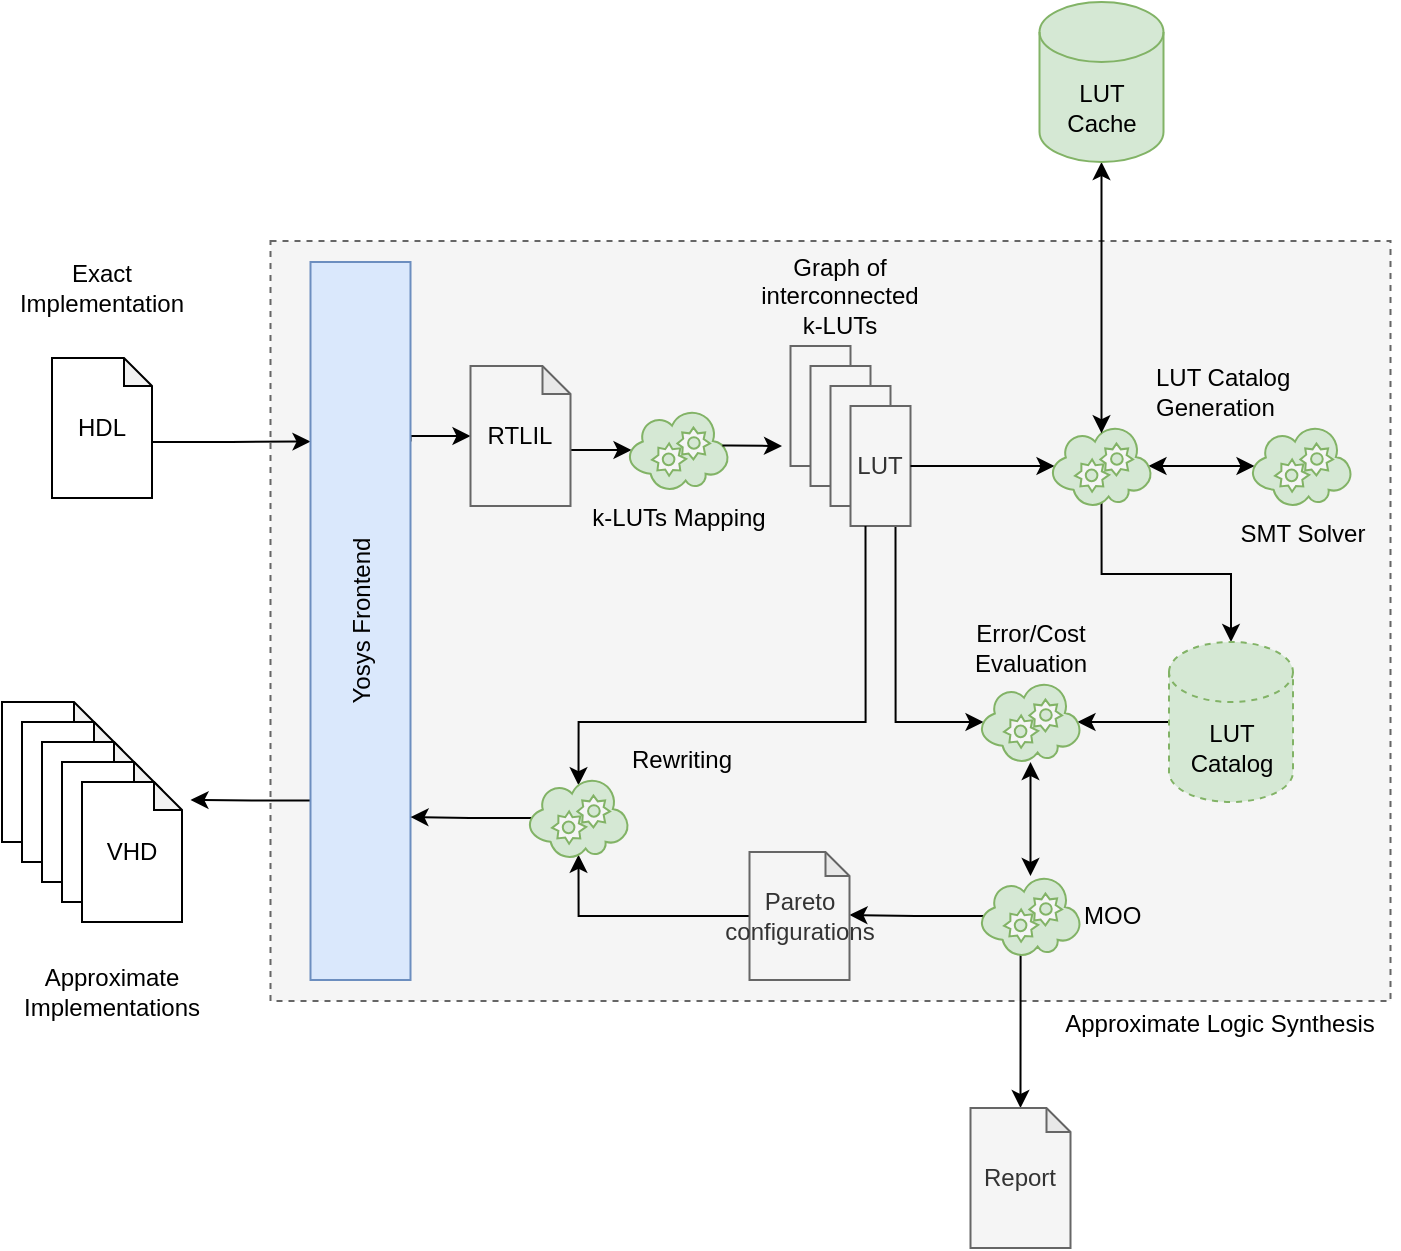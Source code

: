 <mxfile version="14.8.5" type="device"><diagram id="5FeCFUO3v3l09DZkPMUC" name="Page-1"><mxGraphModel dx="1185" dy="613" grid="1" gridSize="10" guides="1" tooltips="1" connect="1" arrows="1" fold="1" page="1" pageScale="1" pageWidth="1169" pageHeight="827" math="0" shadow="0"><root><mxCell id="0"/><mxCell id="1" parent="0"/><mxCell id="UlP5iMAtXiWyB8ZmyHxi-103" value="" style="rounded=0;whiteSpace=wrap;html=1;dashed=1;verticalAlign=top;strokeColor=#666666;fillColor=#f5f5f5;fontColor=#333333;" vertex="1" parent="1"><mxGeometry x="554.25" y="149.5" width="560" height="380" as="geometry"/></mxCell><mxCell id="UlP5iMAtXiWyB8ZmyHxi-104" style="edgeStyle=orthogonalEdgeStyle;rounded=0;orthogonalLoop=1;jettySize=auto;html=1;exitX=0;exitY=0;exitDx=50;exitDy=42;exitPerimeter=0;entryX=0.75;entryY=0;entryDx=0;entryDy=0;fontColor=#000000;startArrow=none;startFill=0;endArrow=classic;endFill=1;" edge="1" parent="1" source="UlP5iMAtXiWyB8ZmyHxi-105" target="UlP5iMAtXiWyB8ZmyHxi-109"><mxGeometry relative="1" as="geometry"/></mxCell><mxCell id="UlP5iMAtXiWyB8ZmyHxi-105" value="&lt;font color=&quot;#000000&quot;&gt;HDL&lt;br&gt;&lt;/font&gt;" style="shape=note;whiteSpace=wrap;html=1;backgroundOutline=1;darkOpacity=0.05;fontColor=#FF0000;size=14;" vertex="1" parent="1"><mxGeometry x="445" y="208" width="50" height="70" as="geometry"/></mxCell><mxCell id="UlP5iMAtXiWyB8ZmyHxi-106" style="edgeStyle=orthogonalEdgeStyle;rounded=0;orthogonalLoop=1;jettySize=auto;html=1;exitX=0.75;exitY=1;exitDx=0;exitDy=0;entryX=0.03;entryY=0.5;entryDx=0;entryDy=0;entryPerimeter=0;fontColor=#000000;startArrow=none;startFill=0;endArrow=classic;endFill=1;" edge="1" parent="1" source="UlP5iMAtXiWyB8ZmyHxi-114" target="UlP5iMAtXiWyB8ZmyHxi-135"><mxGeometry relative="1" as="geometry"><mxPoint x="889.25" y="317" as="sourcePoint"/><Array as="points"><mxPoint x="867.25" y="390"/></Array></mxGeometry></mxCell><mxCell id="UlP5iMAtXiWyB8ZmyHxi-107" style="edgeStyle=orthogonalEdgeStyle;rounded=0;orthogonalLoop=1;jettySize=auto;html=1;exitX=0.75;exitY=1;exitDx=0;exitDy=0;entryX=0;entryY=0.5;entryDx=0;entryDy=0;entryPerimeter=0;" edge="1" parent="1" source="UlP5iMAtXiWyB8ZmyHxi-109" target="UlP5iMAtXiWyB8ZmyHxi-127"><mxGeometry relative="1" as="geometry"><mxPoint x="654.25" y="300.0" as="sourcePoint"/><mxPoint x="661.05" y="309.64" as="targetPoint"/><Array as="points"><mxPoint x="624.25" y="247"/></Array></mxGeometry></mxCell><mxCell id="UlP5iMAtXiWyB8ZmyHxi-108" style="edgeStyle=orthogonalEdgeStyle;rounded=0;orthogonalLoop=1;jettySize=auto;html=1;exitX=0.25;exitY=0;exitDx=0;exitDy=0;fontColor=#000000;startArrow=none;startFill=0;endArrow=classic;endFill=1;" edge="1" parent="1" source="UlP5iMAtXiWyB8ZmyHxi-109"><mxGeometry relative="1" as="geometry"><mxPoint x="514.25" y="429" as="targetPoint"/></mxGeometry></mxCell><mxCell id="UlP5iMAtXiWyB8ZmyHxi-109" value="Yosys Frontend" style="rounded=0;whiteSpace=wrap;html=1;direction=north;horizontal=0;fillColor=#dae8fc;strokeColor=#6c8ebf;verticalAlign=middle;" vertex="1" parent="1"><mxGeometry x="574.25" y="160" width="50" height="359" as="geometry"/></mxCell><mxCell id="UlP5iMAtXiWyB8ZmyHxi-110" style="edgeStyle=orthogonalEdgeStyle;rounded=0;orthogonalLoop=1;jettySize=auto;html=1;exitX=0;exitY=0;exitDx=50;exitDy=42;exitPerimeter=0;entryX=0.03;entryY=0.5;entryDx=0;entryDy=0;entryPerimeter=0;" edge="1" parent="1" source="UlP5iMAtXiWyB8ZmyHxi-127" target="UlP5iMAtXiWyB8ZmyHxi-126"><mxGeometry relative="1" as="geometry"><mxPoint x="760.75" y="245" as="sourcePoint"/><mxPoint x="789.75" y="245" as="targetPoint"/></mxGeometry></mxCell><mxCell id="UlP5iMAtXiWyB8ZmyHxi-111" value="" style="rounded=0;whiteSpace=wrap;html=1;fillColor=#f5f5f5;strokeColor=#666666;fontColor=#333333;" vertex="1" parent="1"><mxGeometry x="814.25" y="202" width="30" height="60" as="geometry"/></mxCell><mxCell id="UlP5iMAtXiWyB8ZmyHxi-112" value="" style="rounded=0;whiteSpace=wrap;html=1;fillColor=#f5f5f5;strokeColor=#666666;fontColor=#333333;" vertex="1" parent="1"><mxGeometry x="824.25" y="212" width="30" height="60" as="geometry"/></mxCell><mxCell id="UlP5iMAtXiWyB8ZmyHxi-113" value="" style="rounded=0;whiteSpace=wrap;html=1;fillColor=#f5f5f5;strokeColor=#666666;fontColor=#333333;" vertex="1" parent="1"><mxGeometry x="834.25" y="222" width="30" height="60" as="geometry"/></mxCell><mxCell id="UlP5iMAtXiWyB8ZmyHxi-114" value="LUT" style="rounded=0;whiteSpace=wrap;html=1;fillColor=#f5f5f5;strokeColor=#666666;fontColor=#333333;" vertex="1" parent="1"><mxGeometry x="844.25" y="232" width="30" height="60" as="geometry"/></mxCell><mxCell id="UlP5iMAtXiWyB8ZmyHxi-115" style="edgeStyle=orthogonalEdgeStyle;rounded=0;orthogonalLoop=1;jettySize=auto;html=1;exitX=1;exitY=0.5;exitDx=0;exitDy=0;entryX=0.03;entryY=0.5;entryDx=0;entryDy=0;entryPerimeter=0;" edge="1" parent="1" source="UlP5iMAtXiWyB8ZmyHxi-114" target="UlP5iMAtXiWyB8ZmyHxi-129"><mxGeometry relative="1" as="geometry"><mxPoint x="944.25" y="262" as="sourcePoint"/></mxGeometry></mxCell><mxCell id="UlP5iMAtXiWyB8ZmyHxi-116" value="Graph of &lt;br&gt;interconnected&lt;br&gt;k-LUTs" style="text;html=1;strokeColor=none;fillColor=none;align=center;verticalAlign=middle;whiteSpace=wrap;rounded=0;" vertex="1" parent="1"><mxGeometry x="769.25" y="152" width="140" height="50" as="geometry"/></mxCell><mxCell id="UlP5iMAtXiWyB8ZmyHxi-117" style="edgeStyle=orthogonalEdgeStyle;rounded=0;orthogonalLoop=1;jettySize=auto;html=1;exitX=0.5;exitY=0;exitDx=0;exitDy=0;exitPerimeter=0;entryX=0.5;entryY=0.96;entryDx=0;entryDy=0;entryPerimeter=0;startArrow=classic;startFill=1;endArrow=none;endFill=0;" edge="1" parent="1" source="UlP5iMAtXiWyB8ZmyHxi-119" target="UlP5iMAtXiWyB8ZmyHxi-129"><mxGeometry relative="1" as="geometry"><mxPoint x="1081" y="285" as="targetPoint"/></mxGeometry></mxCell><mxCell id="UlP5iMAtXiWyB8ZmyHxi-118" style="edgeStyle=orthogonalEdgeStyle;rounded=0;orthogonalLoop=1;jettySize=auto;html=1;exitX=0;exitY=0.5;exitDx=0;exitDy=0;exitPerimeter=0;entryX=0.97;entryY=0.5;entryDx=0;entryDy=0;entryPerimeter=0;" edge="1" parent="1" source="UlP5iMAtXiWyB8ZmyHxi-119" target="UlP5iMAtXiWyB8ZmyHxi-135"><mxGeometry relative="1" as="geometry"><mxPoint x="993.75" y="499" as="targetPoint"/></mxGeometry></mxCell><mxCell id="UlP5iMAtXiWyB8ZmyHxi-119" value="LUT Catalog" style="shape=cylinder3;whiteSpace=wrap;html=1;boundedLbl=1;backgroundOutline=1;size=15;fillColor=#d5e8d4;strokeColor=#82b366;dashed=1;" vertex="1" parent="1"><mxGeometry x="1003.5" y="350" width="62" height="80" as="geometry"/></mxCell><mxCell id="UlP5iMAtXiWyB8ZmyHxi-120" style="edgeStyle=orthogonalEdgeStyle;rounded=0;orthogonalLoop=1;jettySize=auto;html=1;exitX=0.03;exitY=0.5;exitDx=0;exitDy=0;entryX=1;entryY=0.492;entryDx=0;entryDy=0;entryPerimeter=0;exitPerimeter=0;" edge="1" parent="1" source="UlP5iMAtXiWyB8ZmyHxi-133" target="UlP5iMAtXiWyB8ZmyHxi-124"><mxGeometry relative="1" as="geometry"><mxPoint x="873.75" y="487" as="sourcePoint"/></mxGeometry></mxCell><mxCell id="UlP5iMAtXiWyB8ZmyHxi-121" style="edgeStyle=orthogonalEdgeStyle;rounded=0;orthogonalLoop=1;jettySize=auto;html=1;exitX=0.03;exitY=0.5;exitDx=0;exitDy=0;entryX=0.227;entryY=1;entryDx=0;entryDy=0;entryPerimeter=0;exitPerimeter=0;" edge="1" parent="1" source="UlP5iMAtXiWyB8ZmyHxi-137" target="UlP5iMAtXiWyB8ZmyHxi-109"><mxGeometry relative="1" as="geometry"><mxPoint x="654.25" y="460" as="targetPoint"/><mxPoint x="674.25" y="489" as="sourcePoint"/></mxGeometry></mxCell><mxCell id="UlP5iMAtXiWyB8ZmyHxi-122" style="edgeStyle=orthogonalEdgeStyle;rounded=0;orthogonalLoop=1;jettySize=auto;html=1;exitX=0.5;exitY=0.96;exitDx=0;exitDy=0;entryX=0.5;entryY=0;entryDx=0;entryDy=0;entryPerimeter=0;exitPerimeter=0;" edge="1" parent="1" source="UlP5iMAtXiWyB8ZmyHxi-133" target="UlP5iMAtXiWyB8ZmyHxi-125"><mxGeometry relative="1" as="geometry"><mxPoint x="734.25" y="519" as="sourcePoint"/><Array as="points"><mxPoint x="929" y="505"/></Array></mxGeometry></mxCell><mxCell id="UlP5iMAtXiWyB8ZmyHxi-123" style="edgeStyle=orthogonalEdgeStyle;rounded=0;orthogonalLoop=1;jettySize=auto;html=1;exitX=0;exitY=0.5;exitDx=0;exitDy=0;exitPerimeter=0;entryX=0.5;entryY=0.96;entryDx=0;entryDy=0;entryPerimeter=0;" edge="1" parent="1" source="UlP5iMAtXiWyB8ZmyHxi-124" target="UlP5iMAtXiWyB8ZmyHxi-137"><mxGeometry relative="1" as="geometry"><mxPoint x="708.25" y="471.4" as="targetPoint"/><Array as="points"><mxPoint x="708.25" y="487"/></Array></mxGeometry></mxCell><mxCell id="UlP5iMAtXiWyB8ZmyHxi-124" value="Pareto&lt;br&gt;configurations" style="shape=note;whiteSpace=wrap;html=1;backgroundOutline=1;darkOpacity=0.05;size=12;fillColor=#f5f5f5;strokeColor=#666666;fontColor=#333333;" vertex="1" parent="1"><mxGeometry x="793.75" y="455" width="50" height="64" as="geometry"/></mxCell><mxCell id="UlP5iMAtXiWyB8ZmyHxi-125" value="Report" style="shape=note;whiteSpace=wrap;html=1;backgroundOutline=1;darkOpacity=0.05;size=12;fillColor=#f5f5f5;strokeColor=#666666;fontColor=#333333;" vertex="1" parent="1"><mxGeometry x="904.25" y="583" width="50" height="70" as="geometry"/></mxCell><mxCell id="UlP5iMAtXiWyB8ZmyHxi-126" value="k-LUTs Mapping" style="verticalLabelPosition=bottom;html=1;verticalAlign=top;align=center;strokeColor=#82b366;shape=mxgraph.azure.cloud_service;fillColor=#d5e8d4;" vertex="1" parent="1"><mxGeometry x="733.25" y="234" width="50" height="40" as="geometry"/></mxCell><mxCell id="UlP5iMAtXiWyB8ZmyHxi-127" value="&lt;font color=&quot;#000000&quot;&gt;RTLIL&lt;br&gt;&lt;/font&gt;" style="shape=note;whiteSpace=wrap;html=1;backgroundOutline=1;darkOpacity=0.05;fontColor=#333333;size=14;fillColor=#f5f5f5;strokeColor=#666666;" vertex="1" parent="1"><mxGeometry x="654.25" y="212" width="50" height="70" as="geometry"/></mxCell><mxCell id="UlP5iMAtXiWyB8ZmyHxi-128" style="edgeStyle=none;rounded=0;orthogonalLoop=1;jettySize=auto;html=1;exitX=0.97;exitY=0.5;exitDx=0;exitDy=0;exitPerimeter=0;entryX=0.03;entryY=0.5;entryDx=0;entryDy=0;entryPerimeter=0;fontColor=#000000;startArrow=classic;startFill=1;" edge="1" parent="1" source="UlP5iMAtXiWyB8ZmyHxi-129" target="UlP5iMAtXiWyB8ZmyHxi-130"><mxGeometry relative="1" as="geometry"/></mxCell><mxCell id="UlP5iMAtXiWyB8ZmyHxi-129" value="LUT Catalog&lt;br&gt;Generation" style="verticalLabelPosition=top;html=1;verticalAlign=bottom;align=left;strokeColor=#82b366;shape=mxgraph.azure.cloud_service;fillColor=#d5e8d4;labelPosition=right;" vertex="1" parent="1"><mxGeometry x="944.75" y="242" width="50" height="40" as="geometry"/></mxCell><mxCell id="UlP5iMAtXiWyB8ZmyHxi-130" value="SMT Solver" style="verticalLabelPosition=bottom;html=1;verticalAlign=top;align=center;strokeColor=#82b366;shape=mxgraph.azure.cloud_service;fillColor=#d5e8d4;labelPosition=center;" vertex="1" parent="1"><mxGeometry x="1044.75" y="242" width="50" height="40" as="geometry"/></mxCell><mxCell id="UlP5iMAtXiWyB8ZmyHxi-131" style="edgeStyle=none;rounded=0;orthogonalLoop=1;jettySize=auto;html=1;exitX=0.5;exitY=1;exitDx=0;exitDy=0;exitPerimeter=0;entryX=0.5;entryY=0.09;entryDx=0;entryDy=0;entryPerimeter=0;fontColor=#000000;startArrow=classic;startFill=1;" edge="1" parent="1" source="UlP5iMAtXiWyB8ZmyHxi-132" target="UlP5iMAtXiWyB8ZmyHxi-129"><mxGeometry relative="1" as="geometry"/></mxCell><mxCell id="UlP5iMAtXiWyB8ZmyHxi-132" value="LUT Cache" style="shape=cylinder3;whiteSpace=wrap;html=1;boundedLbl=1;backgroundOutline=1;size=15;fillColor=#d5e8d4;strokeColor=#82b366;" vertex="1" parent="1"><mxGeometry x="938.75" y="30" width="62" height="80" as="geometry"/></mxCell><mxCell id="UlP5iMAtXiWyB8ZmyHxi-133" value="MOO" style="verticalLabelPosition=middle;html=1;verticalAlign=middle;align=left;strokeColor=#82b366;shape=mxgraph.azure.cloud_service;fillColor=#d5e8d4;labelPosition=right;" vertex="1" parent="1"><mxGeometry x="909.25" y="467" width="50" height="40" as="geometry"/></mxCell><mxCell id="UlP5iMAtXiWyB8ZmyHxi-134" value="" style="edgeStyle=none;rounded=0;orthogonalLoop=1;jettySize=auto;html=1;fontColor=#000000;startArrow=classic;startFill=1;endArrow=classic;endFill=1;" edge="1" parent="1" source="UlP5iMAtXiWyB8ZmyHxi-135" target="UlP5iMAtXiWyB8ZmyHxi-133"><mxGeometry relative="1" as="geometry"/></mxCell><mxCell id="UlP5iMAtXiWyB8ZmyHxi-135" value="Error/Cost&lt;br&gt;Evaluation" style="verticalLabelPosition=top;html=1;verticalAlign=bottom;align=center;strokeColor=#82b366;shape=mxgraph.azure.cloud_service;fillColor=#d5e8d4;horizontal=1;labelPosition=center;" vertex="1" parent="1"><mxGeometry x="909.25" y="370" width="50" height="40" as="geometry"/></mxCell><mxCell id="UlP5iMAtXiWyB8ZmyHxi-136" style="edgeStyle=orthogonalEdgeStyle;rounded=0;orthogonalLoop=1;jettySize=auto;html=1;exitX=0.5;exitY=0.09;exitDx=0;exitDy=0;exitPerimeter=0;entryX=0.25;entryY=1;entryDx=0;entryDy=0;fontColor=#000000;startArrow=classic;startFill=1;endArrow=none;endFill=0;" edge="1" parent="1" source="UlP5iMAtXiWyB8ZmyHxi-137" target="UlP5iMAtXiWyB8ZmyHxi-114"><mxGeometry relative="1" as="geometry"><Array as="points"><mxPoint x="708.25" y="390"/><mxPoint x="852.25" y="390"/></Array></mxGeometry></mxCell><mxCell id="UlP5iMAtXiWyB8ZmyHxi-137" value="Rewriting" style="verticalLabelPosition=top;html=1;verticalAlign=bottom;align=left;strokeColor=#82b366;shape=mxgraph.azure.cloud_service;fillColor=#d5e8d4;labelPosition=right;" vertex="1" parent="1"><mxGeometry x="683.25" y="418" width="50" height="40" as="geometry"/></mxCell><mxCell id="UlP5iMAtXiWyB8ZmyHxi-138" style="edgeStyle=orthogonalEdgeStyle;rounded=0;orthogonalLoop=1;jettySize=auto;html=1;exitX=0.939;exitY=0.445;exitDx=0;exitDy=0;exitPerimeter=0;" edge="1" parent="1" source="UlP5iMAtXiWyB8ZmyHxi-126"><mxGeometry relative="1" as="geometry"><mxPoint x="784.25" y="252" as="sourcePoint"/><mxPoint x="810" y="252" as="targetPoint"/><Array as="points"><mxPoint x="784.25" y="252"/></Array></mxGeometry></mxCell><mxCell id="UlP5iMAtXiWyB8ZmyHxi-139" value="&lt;font color=&quot;#000000&quot;&gt;&lt;br&gt;&lt;/font&gt;" style="shape=note;whiteSpace=wrap;html=1;backgroundOutline=1;darkOpacity=0.05;fontColor=#FF0000;size=14;" vertex="1" parent="1"><mxGeometry x="420" y="380" width="50" height="70" as="geometry"/></mxCell><mxCell id="UlP5iMAtXiWyB8ZmyHxi-140" value="&lt;font color=&quot;#000000&quot;&gt;&lt;br&gt;&lt;/font&gt;" style="shape=note;whiteSpace=wrap;html=1;backgroundOutline=1;darkOpacity=0.05;fontColor=#FF0000;size=14;" vertex="1" parent="1"><mxGeometry x="430" y="390" width="50" height="70" as="geometry"/></mxCell><mxCell id="UlP5iMAtXiWyB8ZmyHxi-141" value="&lt;font color=&quot;#000000&quot;&gt;&lt;br&gt;&lt;/font&gt;" style="shape=note;whiteSpace=wrap;html=1;backgroundOutline=1;darkOpacity=0.05;fontColor=#FF0000;size=14;" vertex="1" parent="1"><mxGeometry x="440" y="400" width="50" height="70" as="geometry"/></mxCell><mxCell id="UlP5iMAtXiWyB8ZmyHxi-142" value="&lt;font color=&quot;#000000&quot;&gt;&lt;br&gt;&lt;/font&gt;" style="shape=note;whiteSpace=wrap;html=1;backgroundOutline=1;darkOpacity=0.05;fontColor=#FF0000;size=14;" vertex="1" parent="1"><mxGeometry x="450" y="410" width="50" height="70" as="geometry"/></mxCell><mxCell id="UlP5iMAtXiWyB8ZmyHxi-143" value="&lt;font color=&quot;#000000&quot;&gt;VHD&lt;br&gt;&lt;/font&gt;" style="shape=note;whiteSpace=wrap;html=1;backgroundOutline=1;darkOpacity=0.05;fontColor=#FF0000;size=14;" vertex="1" parent="1"><mxGeometry x="460" y="420" width="50" height="70" as="geometry"/></mxCell><mxCell id="UlP5iMAtXiWyB8ZmyHxi-144" value="Approximate&lt;br&gt;Implementations" style="text;html=1;strokeColor=none;fillColor=none;align=center;verticalAlign=middle;whiteSpace=wrap;rounded=0;dashed=1;fontColor=#000000;" vertex="1" parent="1"><mxGeometry x="430" y="490" width="90" height="70" as="geometry"/></mxCell><mxCell id="UlP5iMAtXiWyB8ZmyHxi-145" value="Exact Implementation" style="text;html=1;strokeColor=none;fillColor=none;align=center;verticalAlign=middle;whiteSpace=wrap;rounded=0;dashed=1;fontColor=#000000;" vertex="1" parent="1"><mxGeometry x="425" y="138" width="90" height="70" as="geometry"/></mxCell><mxCell id="UlP5iMAtXiWyB8ZmyHxi-146" value="Approximate Logic Synthesis" style="text;html=1;strokeColor=none;fillColor=none;align=center;verticalAlign=middle;whiteSpace=wrap;rounded=0;dashed=1;fontColor=#000000;" vertex="1" parent="1"><mxGeometry x="938.75" y="531" width="179.5" height="20" as="geometry"/></mxCell></root></mxGraphModel></diagram></mxfile>